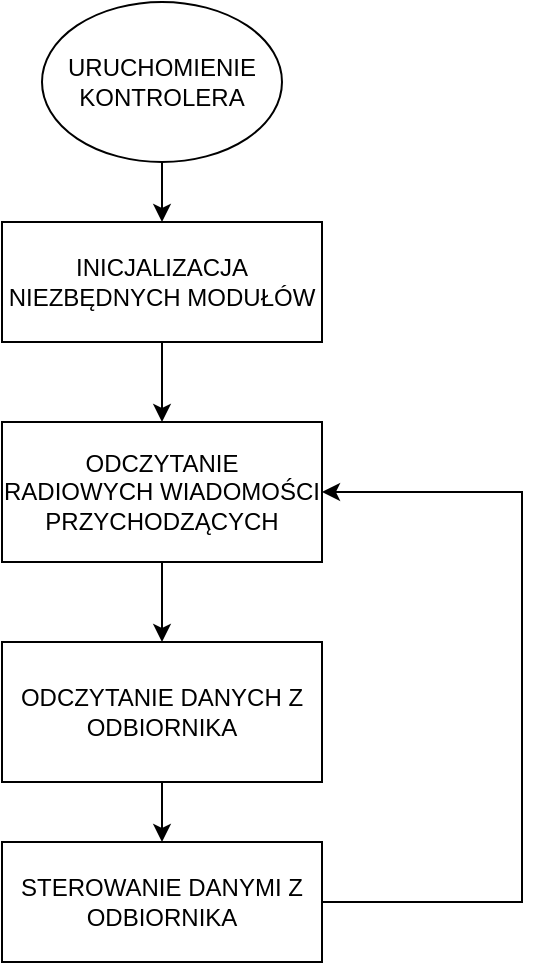 <mxfile version="20.6.0" type="device"><diagram id="C5RBs43oDa-KdzZeNtuy" name="Page-1"><mxGraphModel dx="1422" dy="715" grid="0" gridSize="10" guides="1" tooltips="1" connect="1" arrows="1" fold="1" page="1" pageScale="1" pageWidth="827" pageHeight="1169" math="0" shadow="0"><root><mxCell id="WIyWlLk6GJQsqaUBKTNV-0"/><mxCell id="WIyWlLk6GJQsqaUBKTNV-1" parent="WIyWlLk6GJQsqaUBKTNV-0"/><mxCell id="RBr6YNuVd9MGHp25YUXu-5" value="" style="edgeStyle=orthogonalEdgeStyle;rounded=0;orthogonalLoop=1;jettySize=auto;html=1;" parent="WIyWlLk6GJQsqaUBKTNV-1" source="RBr6YNuVd9MGHp25YUXu-0" target="RBr6YNuVd9MGHp25YUXu-4" edge="1"><mxGeometry relative="1" as="geometry"/></mxCell><mxCell id="RBr6YNuVd9MGHp25YUXu-0" value="URUCHOMIENIE&lt;br&gt;KONTROLERA" style="ellipse;whiteSpace=wrap;html=1;" parent="WIyWlLk6GJQsqaUBKTNV-1" vertex="1"><mxGeometry x="340" y="30" width="120" height="80" as="geometry"/></mxCell><mxCell id="RBr6YNuVd9MGHp25YUXu-7" value="" style="edgeStyle=orthogonalEdgeStyle;rounded=0;orthogonalLoop=1;jettySize=auto;html=1;" parent="WIyWlLk6GJQsqaUBKTNV-1" source="RBr6YNuVd9MGHp25YUXu-4" target="RBr6YNuVd9MGHp25YUXu-6" edge="1"><mxGeometry relative="1" as="geometry"/></mxCell><mxCell id="RBr6YNuVd9MGHp25YUXu-4" value="INICJALIZACJA NIEZBĘDNYCH MODUŁÓW" style="rounded=0;whiteSpace=wrap;html=1;" parent="WIyWlLk6GJQsqaUBKTNV-1" vertex="1"><mxGeometry x="320" y="140" width="160" height="60" as="geometry"/></mxCell><mxCell id="RBr6YNuVd9MGHp25YUXu-13" value="" style="edgeStyle=orthogonalEdgeStyle;rounded=0;orthogonalLoop=1;jettySize=auto;html=1;" parent="WIyWlLk6GJQsqaUBKTNV-1" source="RBr6YNuVd9MGHp25YUXu-6" target="RBr6YNuVd9MGHp25YUXu-12" edge="1"><mxGeometry relative="1" as="geometry"/></mxCell><mxCell id="RBr6YNuVd9MGHp25YUXu-6" value="ODCZYTANIE&lt;br&gt;RADIOWYCH WIADOMOŚCI PRZYCHODZĄCYCH" style="whiteSpace=wrap;html=1;rounded=0;" parent="WIyWlLk6GJQsqaUBKTNV-1" vertex="1"><mxGeometry x="320" y="240" width="160" height="70" as="geometry"/></mxCell><mxCell id="RBr6YNuVd9MGHp25YUXu-12" value="ODCZYTANIE DANYCH Z ODBIORNIKA" style="whiteSpace=wrap;html=1;rounded=0;" parent="WIyWlLk6GJQsqaUBKTNV-1" vertex="1"><mxGeometry x="320" y="350" width="160" height="70" as="geometry"/></mxCell><mxCell id="RBr6YNuVd9MGHp25YUXu-15" value="STEROWANIE DANYMI Z ODBIORNIKA" style="whiteSpace=wrap;html=1;" parent="WIyWlLk6GJQsqaUBKTNV-1" vertex="1"><mxGeometry x="320" y="450" width="160" height="60" as="geometry"/></mxCell><mxCell id="RBr6YNuVd9MGHp25YUXu-24" value="" style="endArrow=classic;html=1;rounded=0;exitX=0.5;exitY=1;exitDx=0;exitDy=0;entryX=0.5;entryY=0;entryDx=0;entryDy=0;" parent="WIyWlLk6GJQsqaUBKTNV-1" source="RBr6YNuVd9MGHp25YUXu-12" edge="1"><mxGeometry width="50" height="50" relative="1" as="geometry"><mxPoint x="460" y="460" as="sourcePoint"/><mxPoint x="400" y="450" as="targetPoint"/></mxGeometry></mxCell><mxCell id="RBr6YNuVd9MGHp25YUXu-37" value="" style="endArrow=classic;html=1;rounded=0;exitX=1;exitY=0.5;exitDx=0;exitDy=0;entryX=1;entryY=0.5;entryDx=0;entryDy=0;" parent="WIyWlLk6GJQsqaUBKTNV-1" source="RBr6YNuVd9MGHp25YUXu-15" target="RBr6YNuVd9MGHp25YUXu-6" edge="1"><mxGeometry width="50" height="50" relative="1" as="geometry"><mxPoint x="460" y="890" as="sourcePoint"/><mxPoint x="530" y="370" as="targetPoint"/><Array as="points"><mxPoint x="580" y="480"/><mxPoint x="580" y="275"/></Array></mxGeometry></mxCell></root></mxGraphModel></diagram></mxfile>